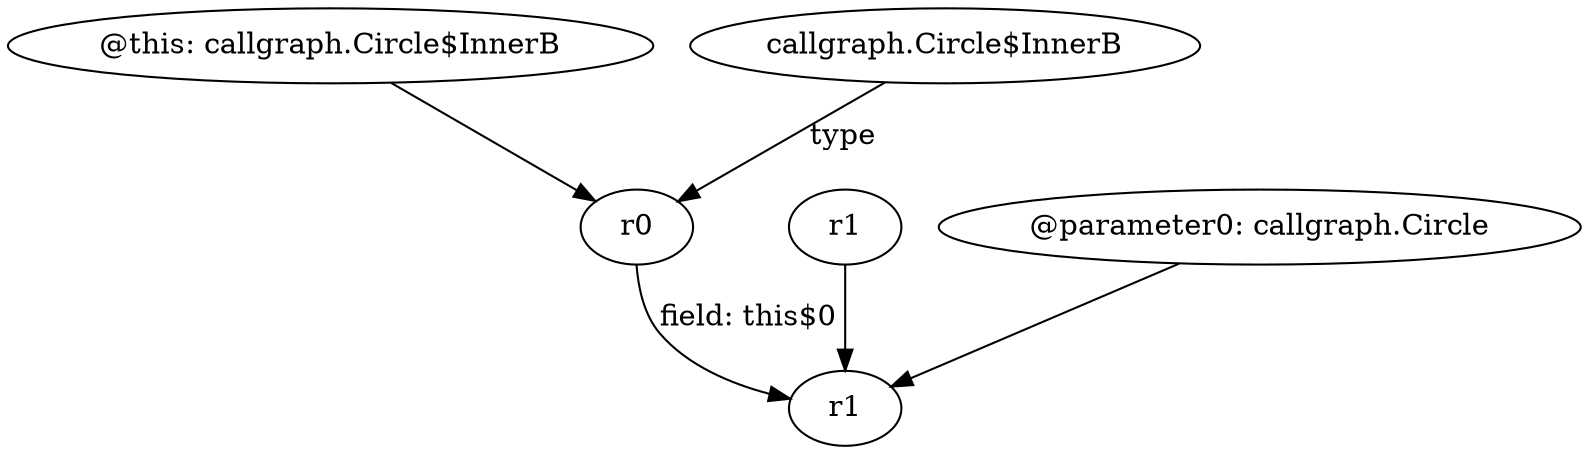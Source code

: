 digraph g {
0[label="@this: callgraph.Circle$InnerB"]
1[label="r0"]
0->1[label=""]
2[label="callgraph.Circle$InnerB"]
2->1[label="type"]
3[label="r1"]
4[label="r1"]
3->4[label=""]
1->4[label="field: this$0"]
5[label="@parameter0: callgraph.Circle"]
5->4[label=""]
}